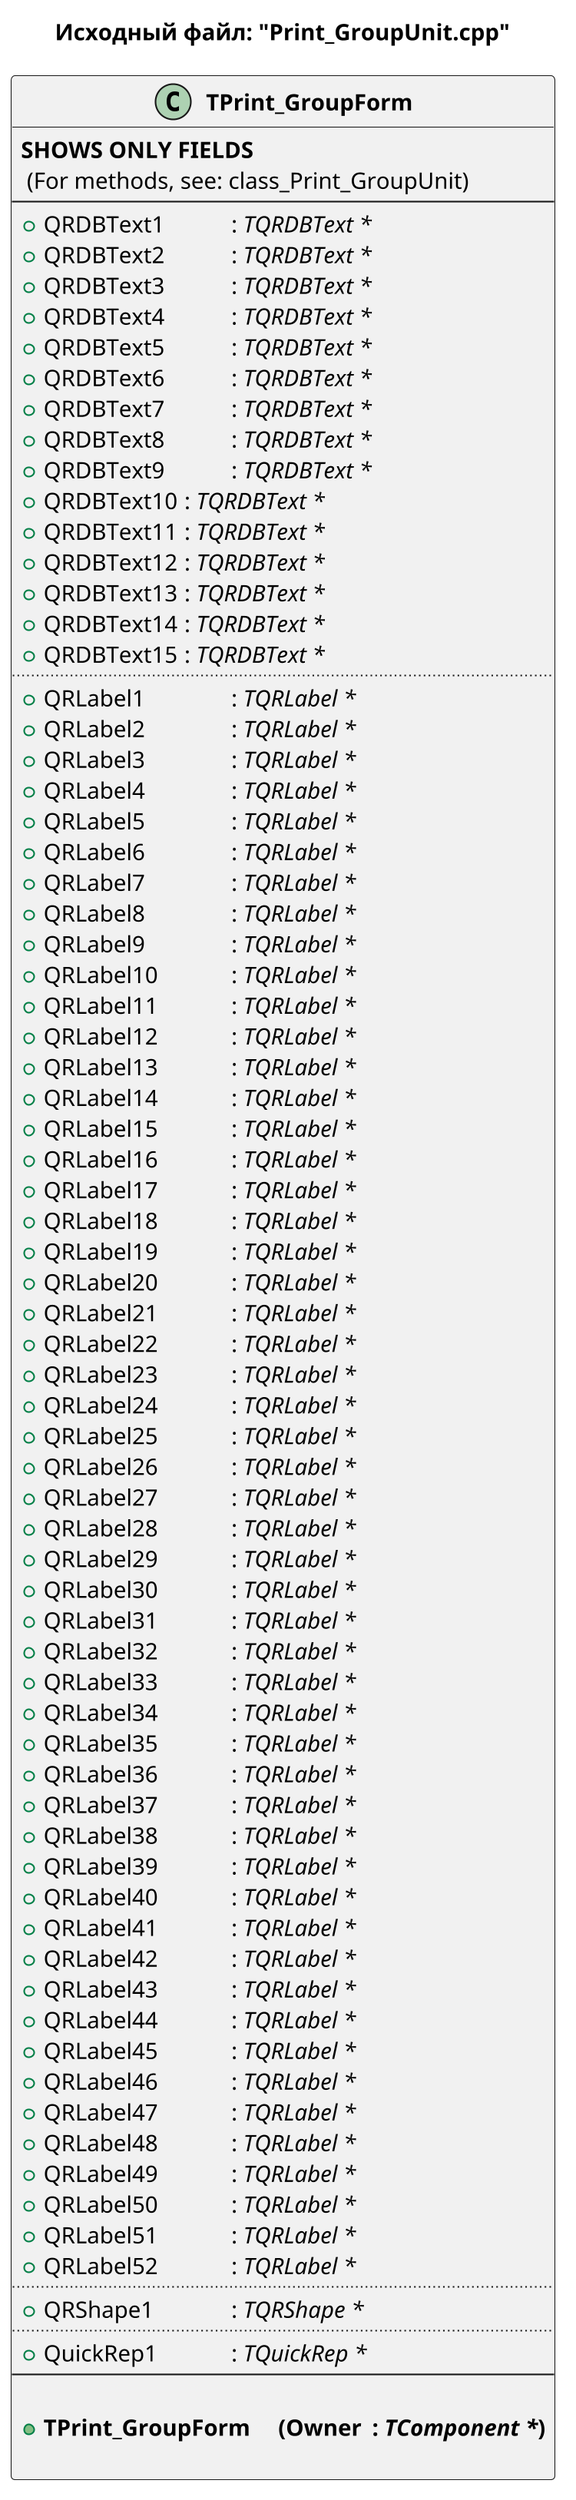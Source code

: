 @startuml Print_GroupUnit.cpp

title Исходный файл: "Print_GroupUnit.cpp"

scale 750 width

class "<b>TPrint_GroupForm</b>"
{
    <b>SHOWS ONLY FIELDS</b>\n (For methods, see: class_Print_GroupUnit)
    --
    + QRDBText1 \t\t: <i>TQRDBText *</i>
    + QRDBText2 \t\t: <i>TQRDBText *</i>
    + QRDBText3 \t\t: <i>TQRDBText *</i>
    + QRDBText4 \t\t: <i>TQRDBText *</i>
    + QRDBText5 \t\t: <i>TQRDBText *</i>
    + QRDBText6 \t\t: <i>TQRDBText *</i>
    + QRDBText7 \t\t: <i>TQRDBText *</i>
    + QRDBText8 \t\t: <i>TQRDBText *</i>
    + QRDBText9 \t\t: <i>TQRDBText *</i>
    + QRDBText10 \t: <i>TQRDBText *</i>
    + QRDBText11 \t: <i>TQRDBText *</i>
    + QRDBText12 \t: <i>TQRDBText *</i>
    + QRDBText13 \t: <i>TQRDBText *</i>
    + QRDBText14 \t: <i>TQRDBText *</i>
    + QRDBText15 \t: <i>TQRDBText *</i>
    ..
    + QRLabel1 \t\t: <i>TQRLabel *</i>
    + QRLabel2 \t\t: <i>TQRLabel *</i>
    + QRLabel3 \t\t: <i>TQRLabel *</i>
    + QRLabel4 \t\t: <i>TQRLabel *</i>
    + QRLabel5 \t\t: <i>TQRLabel *</i>
    + QRLabel6 \t\t: <i>TQRLabel *</i>
    + QRLabel7 \t\t: <i>TQRLabel *</i>
    + QRLabel8 \t\t: <i>TQRLabel *</i>
    + QRLabel9 \t\t: <i>TQRLabel *</i>
    + QRLabel10 \t\t: <i>TQRLabel *</i>
    + QRLabel11 \t\t: <i>TQRLabel *</i>
    + QRLabel12 \t\t: <i>TQRLabel *</i>
    + QRLabel13 \t\t: <i>TQRLabel *</i>
    + QRLabel14 \t\t: <i>TQRLabel *</i>
    + QRLabel15 \t\t: <i>TQRLabel *</i>
    + QRLabel16 \t\t: <i>TQRLabel *</i>
    + QRLabel17 \t\t: <i>TQRLabel *</i>
    + QRLabel18 \t\t: <i>TQRLabel *</i>
    + QRLabel19 \t\t: <i>TQRLabel *</i>
    + QRLabel20 \t\t: <i>TQRLabel *</i>
    + QRLabel21 \t\t: <i>TQRLabel *</i>
    + QRLabel22 \t\t: <i>TQRLabel *</i>
    + QRLabel23 \t\t: <i>TQRLabel *</i>
    + QRLabel24 \t\t: <i>TQRLabel *</i>
    + QRLabel25 \t\t: <i>TQRLabel *</i>
    + QRLabel26 \t\t: <i>TQRLabel *</i>
    + QRLabel27 \t\t: <i>TQRLabel *</i>
    + QRLabel28 \t\t: <i>TQRLabel *</i>
    + QRLabel29 \t\t: <i>TQRLabel *</i>
    + QRLabel30 \t\t: <i>TQRLabel *</i>
    + QRLabel31 \t\t: <i>TQRLabel *</i>
    + QRLabel32 \t\t: <i>TQRLabel *</i>
    + QRLabel33 \t\t: <i>TQRLabel *</i>
    + QRLabel34 \t\t: <i>TQRLabel *</i>
    + QRLabel35 \t\t: <i>TQRLabel *</i>
    + QRLabel36 \t\t: <i>TQRLabel *</i>
    + QRLabel37 \t\t: <i>TQRLabel *</i>
    + QRLabel38 \t\t: <i>TQRLabel *</i>
    + QRLabel39 \t\t: <i>TQRLabel *</i>
    + QRLabel40 \t\t: <i>TQRLabel *</i>
    + QRLabel41 \t\t: <i>TQRLabel *</i>
    + QRLabel42 \t\t: <i>TQRLabel *</i>
    + QRLabel43 \t\t: <i>TQRLabel *</i>
    + QRLabel44 \t\t: <i>TQRLabel *</i>
    + QRLabel45 \t\t: <i>TQRLabel *</i>
    + QRLabel46 \t\t: <i>TQRLabel *</i>
    + QRLabel47 \t\t: <i>TQRLabel *</i>
    + QRLabel48 \t\t: <i>TQRLabel *</i>
    + QRLabel49 \t\t: <i>TQRLabel *</i>
    + QRLabel50 \t\t: <i>TQRLabel *</i>
    + QRLabel51 \t\t: <i>TQRLabel *</i>
    + QRLabel52 \t\t: <i>TQRLabel *</i>
    ..
    + QRShape1 \t\t: <i>TQRShape *</i>
    ..
    + QuickRep1 \t\t: <i>TQuickRep *</i>
    --
    
    + <b>TPrint_GroupForm \t(Owner \t: <i>TComponent *</i>)</b>

}


' note right of "<b>TPrint_GroupForm</b>"::Save_Priv
' сохранение привелегий (сирота, Чаэс, инвалид)
' end note

@enduml